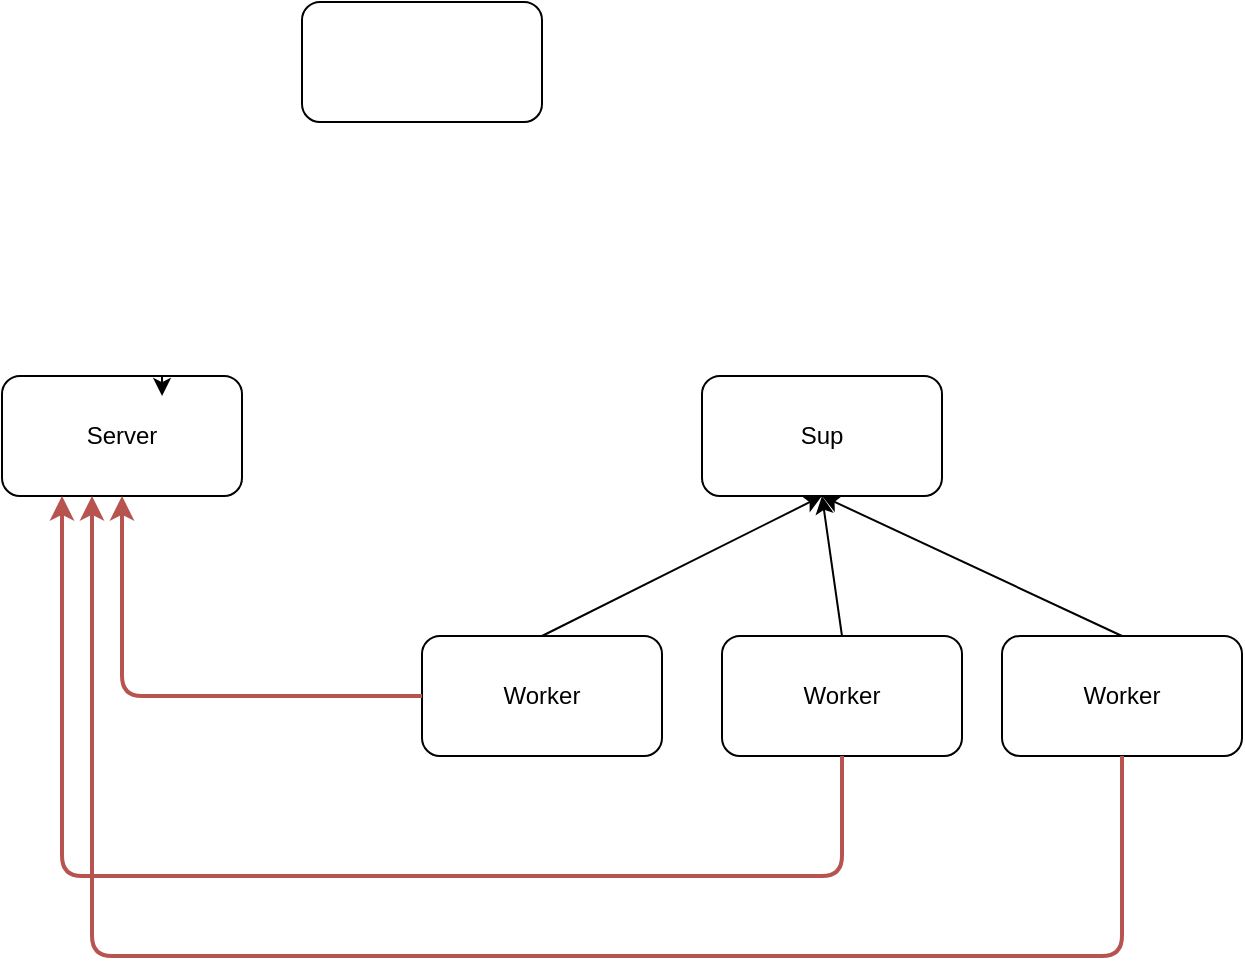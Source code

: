 <mxfile version="12.3.2" type="device" pages="1"><diagram id="hM4FZ55VLWvpEi166SRI" name="Page-1"><mxGraphModel dx="1072" dy="1892" grid="1" gridSize="10" guides="1" tooltips="1" connect="1" arrows="1" fold="1" page="1" pageScale="1" pageWidth="850" pageHeight="1100" math="0" shadow="0"><root><mxCell id="0"/><mxCell id="1" parent="0"/><mxCell id="z_j-pZDI6Cf8xQRfdwCy-1" value="Worker" style="rounded=1;whiteSpace=wrap;html=1;" vertex="1" parent="1"><mxGeometry x="360" y="260" width="120" height="60" as="geometry"/></mxCell><mxCell id="z_j-pZDI6Cf8xQRfdwCy-2" value="Sup" style="rounded=1;whiteSpace=wrap;html=1;" vertex="1" parent="1"><mxGeometry x="500" y="130" width="120" height="60" as="geometry"/></mxCell><mxCell id="z_j-pZDI6Cf8xQRfdwCy-3" value="Worker" style="rounded=1;whiteSpace=wrap;html=1;" vertex="1" parent="1"><mxGeometry x="510" y="260" width="120" height="60" as="geometry"/></mxCell><mxCell id="z_j-pZDI6Cf8xQRfdwCy-4" value="Worker" style="rounded=1;whiteSpace=wrap;html=1;" vertex="1" parent="1"><mxGeometry x="650" y="260" width="120" height="60" as="geometry"/></mxCell><mxCell id="z_j-pZDI6Cf8xQRfdwCy-5" value="" style="endArrow=classic;html=1;entryX=0.5;entryY=1;entryDx=0;entryDy=0;" edge="1" parent="1" target="z_j-pZDI6Cf8xQRfdwCy-2"><mxGeometry width="50" height="50" relative="1" as="geometry"><mxPoint x="420" y="260" as="sourcePoint"/><mxPoint x="410" y="340" as="targetPoint"/></mxGeometry></mxCell><mxCell id="z_j-pZDI6Cf8xQRfdwCy-6" value="" style="endArrow=classic;html=1;entryX=0.5;entryY=1;entryDx=0;entryDy=0;exitX=0.5;exitY=0;exitDx=0;exitDy=0;" edge="1" parent="1" source="z_j-pZDI6Cf8xQRfdwCy-3" target="z_j-pZDI6Cf8xQRfdwCy-2"><mxGeometry width="50" height="50" relative="1" as="geometry"><mxPoint x="430" y="270" as="sourcePoint"/><mxPoint x="570" y="200" as="targetPoint"/></mxGeometry></mxCell><mxCell id="z_j-pZDI6Cf8xQRfdwCy-7" value="" style="endArrow=classic;html=1;entryX=0.5;entryY=1;entryDx=0;entryDy=0;exitX=0.5;exitY=0;exitDx=0;exitDy=0;" edge="1" parent="1" source="z_j-pZDI6Cf8xQRfdwCy-4" target="z_j-pZDI6Cf8xQRfdwCy-2"><mxGeometry width="50" height="50" relative="1" as="geometry"><mxPoint x="580" y="270" as="sourcePoint"/><mxPoint x="570" y="200" as="targetPoint"/></mxGeometry></mxCell><mxCell id="z_j-pZDI6Cf8xQRfdwCy-8" value="Server" style="rounded=1;whiteSpace=wrap;html=1;" vertex="1" parent="1"><mxGeometry x="150" y="130" width="120" height="60" as="geometry"/></mxCell><mxCell id="z_j-pZDI6Cf8xQRfdwCy-9" style="edgeStyle=orthogonalEdgeStyle;rounded=0;orthogonalLoop=1;jettySize=auto;html=1;exitX=0.75;exitY=0;exitDx=0;exitDy=0;entryX=0.667;entryY=0.167;entryDx=0;entryDy=0;entryPerimeter=0;" edge="1" parent="1" source="z_j-pZDI6Cf8xQRfdwCy-8" target="z_j-pZDI6Cf8xQRfdwCy-8"><mxGeometry relative="1" as="geometry"/></mxCell><mxCell id="z_j-pZDI6Cf8xQRfdwCy-10" value="" style="edgeStyle=elbowEdgeStyle;elbow=vertical;endArrow=classic;html=1;exitX=0;exitY=0.5;exitDx=0;exitDy=0;entryX=0.5;entryY=1;entryDx=0;entryDy=0;strokeWidth=2;fillColor=#f8cecc;strokeColor=#b85450;" edge="1" parent="1" source="z_j-pZDI6Cf8xQRfdwCy-1" target="z_j-pZDI6Cf8xQRfdwCy-8"><mxGeometry width="50" height="50" relative="1" as="geometry"><mxPoint x="150" y="390" as="sourcePoint"/><mxPoint x="200" y="340" as="targetPoint"/><Array as="points"><mxPoint x="300" y="290"/></Array></mxGeometry></mxCell><mxCell id="z_j-pZDI6Cf8xQRfdwCy-11" value="" style="edgeStyle=elbowEdgeStyle;elbow=vertical;endArrow=classic;html=1;exitX=0.5;exitY=1;exitDx=0;exitDy=0;entryX=0.5;entryY=1;entryDx=0;entryDy=0;strokeWidth=2;fillColor=#f8cecc;strokeColor=#b85450;" edge="1" parent="1" source="z_j-pZDI6Cf8xQRfdwCy-3"><mxGeometry width="50" height="50" relative="1" as="geometry"><mxPoint x="330" y="290" as="sourcePoint"/><mxPoint x="180" y="190" as="targetPoint"/><Array as="points"><mxPoint x="370" y="380"/></Array></mxGeometry></mxCell><mxCell id="z_j-pZDI6Cf8xQRfdwCy-12" value="" style="edgeStyle=elbowEdgeStyle;elbow=vertical;endArrow=classic;html=1;exitX=0.5;exitY=1;exitDx=0;exitDy=0;entryX=0.375;entryY=1;entryDx=0;entryDy=0;entryPerimeter=0;fillColor=#f8cecc;strokeColor=#b85450;strokeWidth=2;" edge="1" parent="1" source="z_j-pZDI6Cf8xQRfdwCy-4" target="z_j-pZDI6Cf8xQRfdwCy-8"><mxGeometry width="50" height="50" relative="1" as="geometry"><mxPoint x="580" y="330" as="sourcePoint"/><mxPoint x="190" y="200" as="targetPoint"/><Array as="points"><mxPoint x="390" y="420"/></Array></mxGeometry></mxCell><mxCell id="z_j-pZDI6Cf8xQRfdwCy-13" value="" style="rounded=1;whiteSpace=wrap;html=1;" vertex="1" parent="1"><mxGeometry x="300" y="-57" width="120" height="60" as="geometry"/></mxCell></root></mxGraphModel></diagram></mxfile>